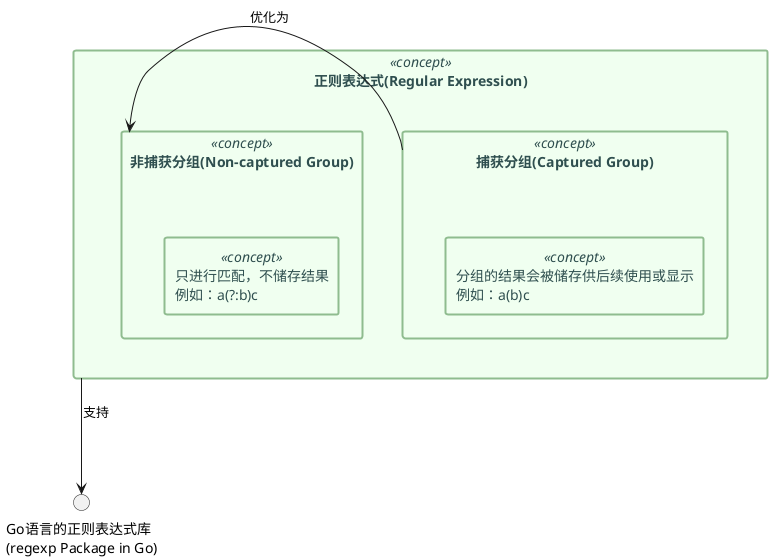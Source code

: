 @startuml
skinparam rectangle {
	BackgroundColor<<concept>> HoneyDew
	BorderColor DarkSeaGreen
	FontColor DarkSlateGray
	BorderThickness 2
}

rectangle "正则表达式(Regular Expression)" as regex <<concept>> {
	rectangle "捕获分组(Captured Group)" as capturedGroup <<concept>> {
		rectangle "分组的结果会被储存供后续使用或显示\n例如：a(b)c" <<concept>>
	}
	rectangle "非捕获分组(Non-captured Group)" as noncapturedGroup <<concept>> {
		rectangle "只进行匹配，不储存结果\n例如：a(?:b)c" <<concept>>
	}
}

regex -down-> "Go语言的正则表达式库\n(regexp Package in Go)" : "支持"
capturedGroup -right-> noncapturedGroup : "优化为"

@enduml
